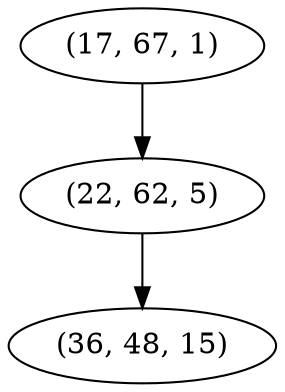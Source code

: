 digraph tree {
    "(17, 67, 1)";
    "(22, 62, 5)";
    "(36, 48, 15)";
    "(17, 67, 1)" -> "(22, 62, 5)";
    "(22, 62, 5)" -> "(36, 48, 15)";
}
